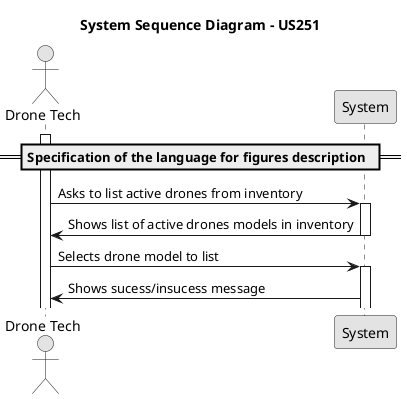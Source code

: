 @startuml
skinparam monochrome true
skinparam packageStyle rectangle
skinparam shadowing false

actor "Drone Tech" as droneTech
participant "System" as system

title System Sequence Diagram - US251

== Specification of the language for figures description  ==
activate droneTech

droneTech -> system : Asks to list active drones from inventory
activate system

system -> droneTech : Shows list of active drones models in inventory
deactivate system
droneTech -> system : Selects drone model to list

activate system
system -> droneTech : Shows sucess/insucess message





@enduml
